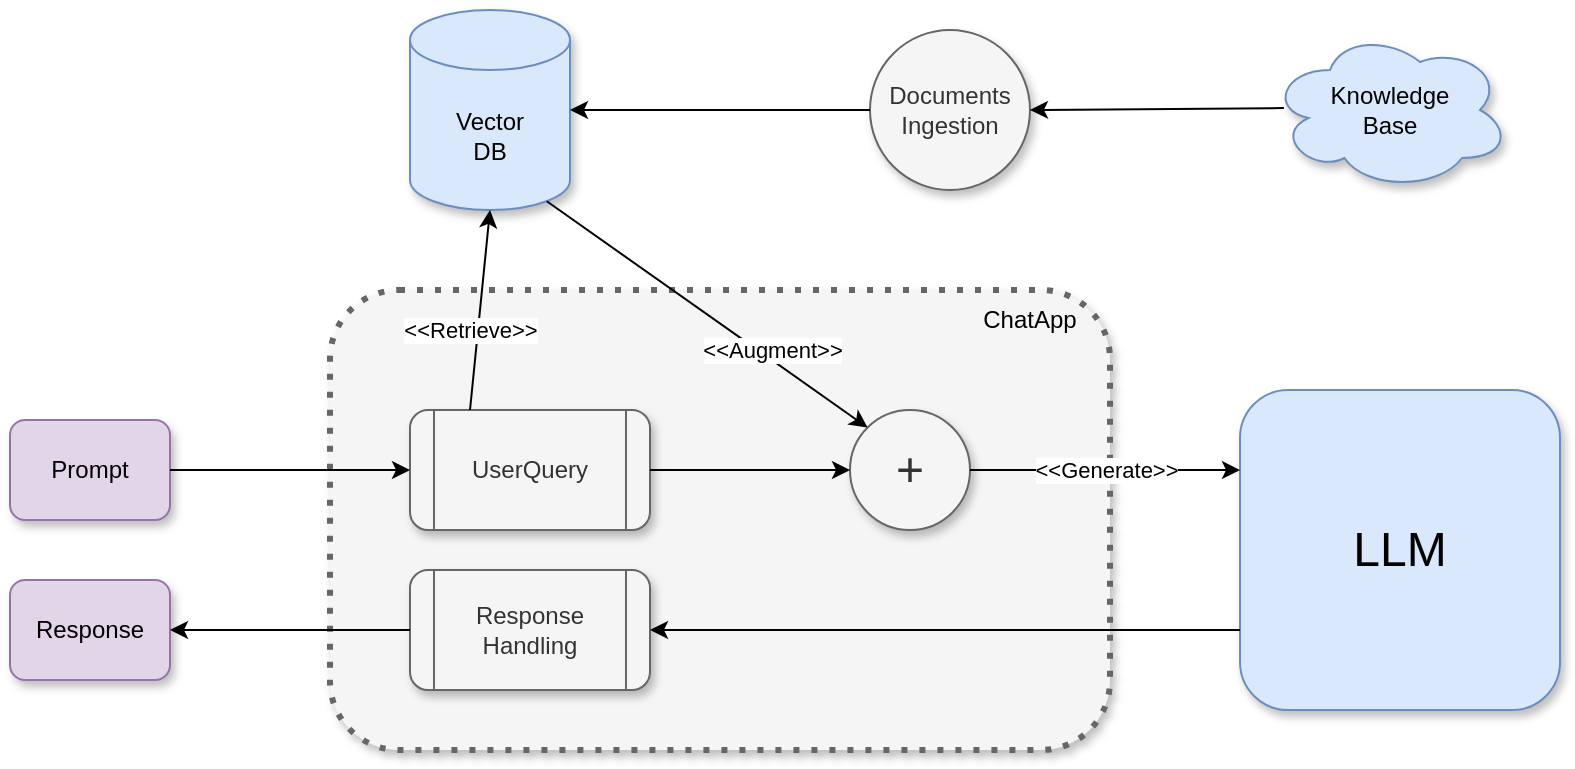 <mxfile version="27.1.4">
  <diagram name="Page-1" id="WYxAkq7we-49aJHio08b">
    <mxGraphModel dx="1426" dy="743" grid="1" gridSize="10" guides="1" tooltips="1" connect="1" arrows="1" fold="1" page="1" pageScale="1" pageWidth="850" pageHeight="1100" math="0" shadow="0">
      <root>
        <mxCell id="0" />
        <mxCell id="1" parent="0" />
        <mxCell id="W-EM58wJrJDfyjyYKX9C-1" value="Prompt" style="rounded=1;whiteSpace=wrap;html=1;fillColor=#e1d5e7;strokeColor=#9673a6;shadow=1;" parent="1" vertex="1">
          <mxGeometry x="40" y="235" width="80" height="50" as="geometry" />
        </mxCell>
        <mxCell id="W-EM58wJrJDfyjyYKX9C-2" value="Response" style="rounded=1;whiteSpace=wrap;html=1;fillColor=#e1d5e7;strokeColor=#9673a6;shadow=1;" parent="1" vertex="1">
          <mxGeometry x="40" y="315" width="80" height="50" as="geometry" />
        </mxCell>
        <mxCell id="W-EM58wJrJDfyjyYKX9C-3" value="&lt;font style=&quot;font-size: 24px;&quot;&gt;LLM&lt;/font&gt;" style="whiteSpace=wrap;html=1;aspect=fixed;fillColor=#dae8fc;strokeColor=#6c8ebf;glass=0;rounded=1;shadow=1;" parent="1" vertex="1">
          <mxGeometry x="655" y="220" width="160" height="160" as="geometry" />
        </mxCell>
        <mxCell id="W-EM58wJrJDfyjyYKX9C-4" value="Vector&lt;div&gt;DB&lt;/div&gt;" style="shape=cylinder3;whiteSpace=wrap;html=1;boundedLbl=1;backgroundOutline=1;size=15;textShadow=0;labelBackgroundColor=none;shadow=1;fillColor=#dae8fc;strokeColor=#6c8ebf;" parent="1" vertex="1">
          <mxGeometry x="240" y="30" width="80" height="100" as="geometry" />
        </mxCell>
        <mxCell id="W-EM58wJrJDfyjyYKX9C-5" value="" style="rounded=1;whiteSpace=wrap;html=1;dashed=1;dashPattern=1 2;strokeColor=#666666;strokeWidth=3;fillColor=#f5f5f5;fontColor=#333333;shadow=1;" parent="1" vertex="1">
          <mxGeometry x="200" y="170" width="390" height="230" as="geometry" />
        </mxCell>
        <mxCell id="W-EM58wJrJDfyjyYKX9C-8" value="ChatApp" style="text;html=1;align=center;verticalAlign=middle;whiteSpace=wrap;rounded=0;" parent="1" vertex="1">
          <mxGeometry x="520" y="170" width="60" height="30" as="geometry" />
        </mxCell>
        <mxCell id="W-EM58wJrJDfyjyYKX9C-9" value="Knowledge &lt;br&gt;Base" style="ellipse;shape=cloud;whiteSpace=wrap;html=1;fillColor=#dae8fc;strokeColor=#6c8ebf;shadow=1;" parent="1" vertex="1">
          <mxGeometry x="670" y="40" width="120" height="80" as="geometry" />
        </mxCell>
        <mxCell id="W-EM58wJrJDfyjyYKX9C-10" value="Documents&lt;div&gt;Ingestion&lt;/div&gt;" style="ellipse;whiteSpace=wrap;html=1;aspect=fixed;fillColor=#f5f5f5;fontColor=#333333;strokeColor=#666666;shadow=1;" parent="1" vertex="1">
          <mxGeometry x="470" y="40" width="80" height="80" as="geometry" />
        </mxCell>
        <mxCell id="W-EM58wJrJDfyjyYKX9C-11" value="UserQuery" style="shape=process;whiteSpace=wrap;html=1;backgroundOutline=1;fillColor=#f5f5f5;fontColor=#333333;strokeColor=#666666;rounded=1;shadow=1;" parent="1" vertex="1">
          <mxGeometry x="240" y="230" width="120" height="60" as="geometry" />
        </mxCell>
        <mxCell id="W-EM58wJrJDfyjyYKX9C-16" value="" style="endArrow=classic;html=1;rounded=0;entryX=0.5;entryY=1;entryDx=0;entryDy=0;entryPerimeter=0;exitX=0.25;exitY=0;exitDx=0;exitDy=0;" parent="1" source="W-EM58wJrJDfyjyYKX9C-11" target="W-EM58wJrJDfyjyYKX9C-4" edge="1">
          <mxGeometry relative="1" as="geometry">
            <mxPoint x="260" y="380" as="sourcePoint" />
            <mxPoint x="360" y="380" as="targetPoint" />
          </mxGeometry>
        </mxCell>
        <mxCell id="W-EM58wJrJDfyjyYKX9C-17" value="&amp;lt;&amp;lt;Retrieve&amp;gt;&amp;gt;" style="edgeLabel;resizable=0;html=1;;align=center;verticalAlign=middle;" parent="W-EM58wJrJDfyjyYKX9C-16" connectable="0" vertex="1">
          <mxGeometry relative="1" as="geometry">
            <mxPoint x="-5" y="10" as="offset" />
          </mxGeometry>
        </mxCell>
        <mxCell id="W-EM58wJrJDfyjyYKX9C-20" value="&lt;font style=&quot;font-size: 24px;&quot;&gt;+&lt;/font&gt;" style="ellipse;whiteSpace=wrap;html=1;aspect=fixed;fillColor=#f5f5f5;fontColor=#333333;strokeColor=#666666;shadow=1;" parent="1" vertex="1">
          <mxGeometry x="460" y="230" width="60" height="60" as="geometry" />
        </mxCell>
        <mxCell id="W-EM58wJrJDfyjyYKX9C-21" value="" style="endArrow=classic;html=1;rounded=0;entryX=0;entryY=0;entryDx=0;entryDy=0;exitX=0.855;exitY=1;exitDx=0;exitDy=-4.35;exitPerimeter=0;" parent="1" source="W-EM58wJrJDfyjyYKX9C-4" target="W-EM58wJrJDfyjyYKX9C-20" edge="1">
          <mxGeometry relative="1" as="geometry">
            <mxPoint x="260" y="380" as="sourcePoint" />
            <mxPoint x="360" y="380" as="targetPoint" />
          </mxGeometry>
        </mxCell>
        <mxCell id="W-EM58wJrJDfyjyYKX9C-22" value="&amp;lt;&amp;lt;Augment&amp;gt;&amp;gt;" style="edgeLabel;resizable=0;html=1;;align=center;verticalAlign=middle;" parent="W-EM58wJrJDfyjyYKX9C-21" connectable="0" vertex="1">
          <mxGeometry relative="1" as="geometry">
            <mxPoint x="32" y="18" as="offset" />
          </mxGeometry>
        </mxCell>
        <mxCell id="W-EM58wJrJDfyjyYKX9C-26" value="" style="endArrow=classic;html=1;rounded=0;entryX=0;entryY=0.5;entryDx=0;entryDy=0;exitX=1;exitY=0.5;exitDx=0;exitDy=0;" parent="1" source="W-EM58wJrJDfyjyYKX9C-11" target="W-EM58wJrJDfyjyYKX9C-20" edge="1">
          <mxGeometry width="50" height="50" relative="1" as="geometry">
            <mxPoint x="280" y="400" as="sourcePoint" />
            <mxPoint x="330" y="350" as="targetPoint" />
          </mxGeometry>
        </mxCell>
        <mxCell id="W-EM58wJrJDfyjyYKX9C-28" value="" style="endArrow=classic;html=1;rounded=0;entryX=0;entryY=0.25;entryDx=0;entryDy=0;exitX=1;exitY=0.5;exitDx=0;exitDy=0;" parent="1" source="W-EM58wJrJDfyjyYKX9C-20" target="W-EM58wJrJDfyjyYKX9C-3" edge="1">
          <mxGeometry relative="1" as="geometry">
            <mxPoint x="260" y="380" as="sourcePoint" />
            <mxPoint x="360" y="380" as="targetPoint" />
          </mxGeometry>
        </mxCell>
        <mxCell id="W-EM58wJrJDfyjyYKX9C-29" value="&amp;lt;&amp;lt;Generate&amp;gt;&amp;gt;" style="edgeLabel;resizable=0;html=1;;align=center;verticalAlign=middle;" parent="W-EM58wJrJDfyjyYKX9C-28" connectable="0" vertex="1">
          <mxGeometry relative="1" as="geometry" />
        </mxCell>
        <mxCell id="W-EM58wJrJDfyjyYKX9C-30" value="Response&lt;br&gt;Handling" style="shape=process;whiteSpace=wrap;html=1;backgroundOutline=1;fillColor=#f5f5f5;fontColor=#333333;strokeColor=#666666;rounded=1;shadow=1;" parent="1" vertex="1">
          <mxGeometry x="240" y="310" width="120" height="60" as="geometry" />
        </mxCell>
        <mxCell id="W-EM58wJrJDfyjyYKX9C-31" value="" style="endArrow=classic;html=1;rounded=0;exitX=0;exitY=0.75;exitDx=0;exitDy=0;entryX=1;entryY=0.5;entryDx=0;entryDy=0;" parent="1" source="W-EM58wJrJDfyjyYKX9C-3" target="W-EM58wJrJDfyjyYKX9C-30" edge="1">
          <mxGeometry width="50" height="50" relative="1" as="geometry">
            <mxPoint x="280" y="400" as="sourcePoint" />
            <mxPoint x="330" y="350" as="targetPoint" />
          </mxGeometry>
        </mxCell>
        <mxCell id="W-EM58wJrJDfyjyYKX9C-32" value="" style="endArrow=classic;html=1;rounded=0;entryX=1;entryY=0.5;entryDx=0;entryDy=0;exitX=0;exitY=0.5;exitDx=0;exitDy=0;" parent="1" source="W-EM58wJrJDfyjyYKX9C-30" target="W-EM58wJrJDfyjyYKX9C-2" edge="1">
          <mxGeometry width="50" height="50" relative="1" as="geometry">
            <mxPoint x="300" y="470" as="sourcePoint" />
            <mxPoint x="350" y="420" as="targetPoint" />
          </mxGeometry>
        </mxCell>
        <mxCell id="W-EM58wJrJDfyjyYKX9C-33" value="" style="endArrow=classic;html=1;rounded=0;entryX=0;entryY=0.5;entryDx=0;entryDy=0;exitX=1;exitY=0.5;exitDx=0;exitDy=0;" parent="1" source="W-EM58wJrJDfyjyYKX9C-1" target="W-EM58wJrJDfyjyYKX9C-11" edge="1">
          <mxGeometry width="50" height="50" relative="1" as="geometry">
            <mxPoint x="100" y="500" as="sourcePoint" />
            <mxPoint x="150" y="450" as="targetPoint" />
          </mxGeometry>
        </mxCell>
        <mxCell id="W-EM58wJrJDfyjyYKX9C-34" value="" style="endArrow=classic;html=1;rounded=0;exitX=0.058;exitY=0.488;exitDx=0;exitDy=0;exitPerimeter=0;entryX=1;entryY=0.5;entryDx=0;entryDy=0;" parent="1" source="W-EM58wJrJDfyjyYKX9C-9" target="W-EM58wJrJDfyjyYKX9C-10" edge="1">
          <mxGeometry width="50" height="50" relative="1" as="geometry">
            <mxPoint x="280" y="400" as="sourcePoint" />
            <mxPoint x="330" y="350" as="targetPoint" />
          </mxGeometry>
        </mxCell>
        <mxCell id="W-EM58wJrJDfyjyYKX9C-35" value="" style="endArrow=classic;html=1;rounded=0;exitX=0;exitY=0.5;exitDx=0;exitDy=0;entryX=1;entryY=0.5;entryDx=0;entryDy=0;entryPerimeter=0;" parent="1" source="W-EM58wJrJDfyjyYKX9C-10" target="W-EM58wJrJDfyjyYKX9C-4" edge="1">
          <mxGeometry width="50" height="50" relative="1" as="geometry">
            <mxPoint x="458.5" y="79.5" as="sourcePoint" />
            <mxPoint x="331.5" y="80.5" as="targetPoint" />
          </mxGeometry>
        </mxCell>
      </root>
    </mxGraphModel>
  </diagram>
</mxfile>
